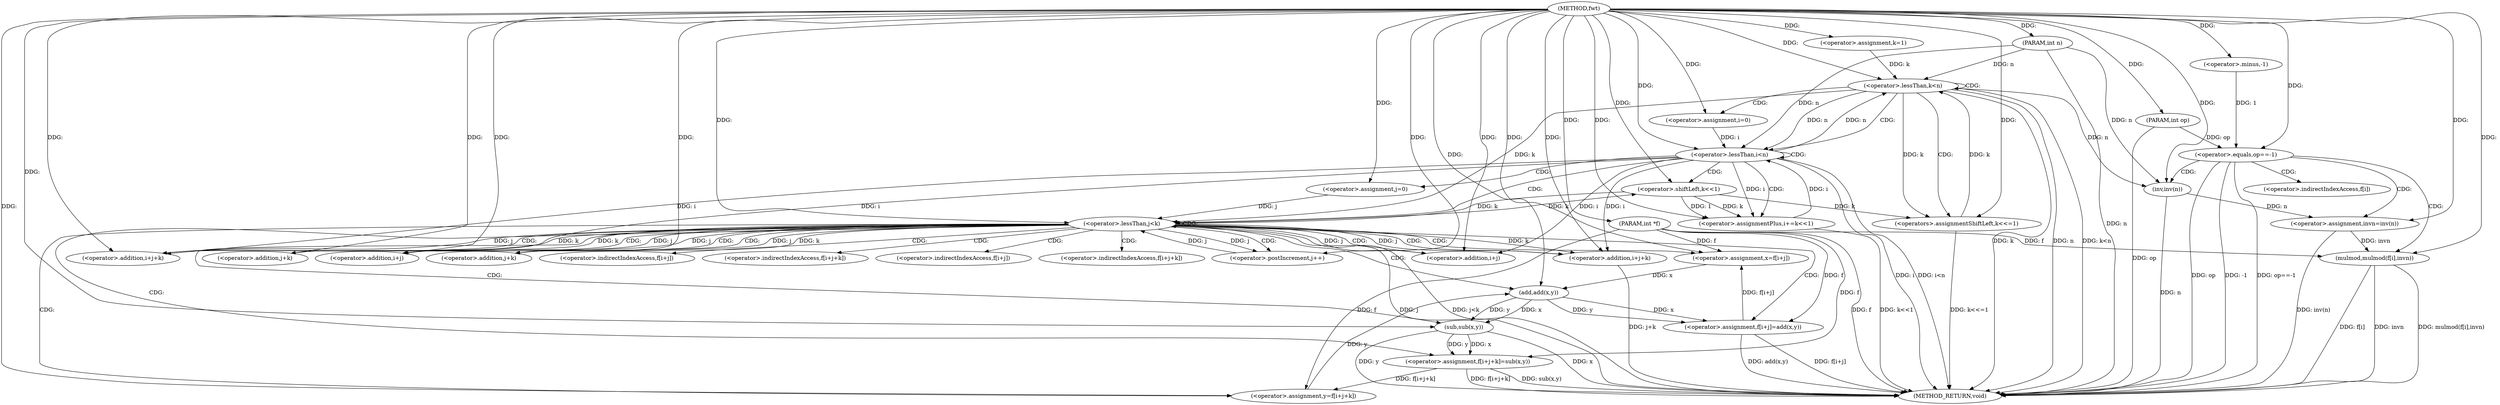 digraph "fwt" {  
"1000620" [label = "(METHOD,fwt)" ]
"1000717" [label = "(METHOD_RETURN,void)" ]
"1000621" [label = "(PARAM,int *f)" ]
"1000622" [label = "(PARAM,int n)" ]
"1000623" [label = "(PARAM,int op)" ]
"1000627" [label = "(<operator>.assignment,k=1)" ]
"1000630" [label = "(<operator>.lessThan,k<n)" ]
"1000633" [label = "(<operators>.assignmentShiftLeft,k<<=1)" ]
"1000702" [label = "(<operator>.equals,op==-1)" ]
"1000708" [label = "(<operator>.assignment,invn=inv(n))" ]
"1000712" [label = "(mulmod,mulmod(f[i],invn))" ]
"1000639" [label = "(<operator>.assignment,i=0)" ]
"1000642" [label = "(<operator>.lessThan,i<n)" ]
"1000645" [label = "(<operator>.assignmentPlus,i+=k<<1)" ]
"1000704" [label = "(<operator>.minus,-1)" ]
"1000710" [label = "(inv,inv(n))" ]
"1000647" [label = "(<operator>.shiftLeft,k<<1)" ]
"1000653" [label = "(<operator>.assignment,j=0)" ]
"1000656" [label = "(<operator>.lessThan,j<k)" ]
"1000659" [label = "(<operator>.postIncrement,j++)" ]
"1000663" [label = "(<operator>.assignment,x=f[i+j])" ]
"1000671" [label = "(<operator>.assignment,y=f[i+j+k])" ]
"1000681" [label = "(<operator>.assignment,f[i+j]=add(x,y))" ]
"1000690" [label = "(<operator>.assignment,f[i+j+k]=sub(x,y))" ]
"1000667" [label = "(<operator>.addition,i+j)" ]
"1000675" [label = "(<operator>.addition,i+j+k)" ]
"1000687" [label = "(add,add(x,y))" ]
"1000698" [label = "(sub,sub(x,y))" ]
"1000677" [label = "(<operator>.addition,j+k)" ]
"1000684" [label = "(<operator>.addition,i+j)" ]
"1000693" [label = "(<operator>.addition,i+j+k)" ]
"1000695" [label = "(<operator>.addition,j+k)" ]
"1000713" [label = "(<operator>.indirectIndexAccess,f[i])" ]
"1000665" [label = "(<operator>.indirectIndexAccess,f[i+j])" ]
"1000673" [label = "(<operator>.indirectIndexAccess,f[i+j+k])" ]
"1000682" [label = "(<operator>.indirectIndexAccess,f[i+j])" ]
"1000691" [label = "(<operator>.indirectIndexAccess,f[i+j+k])" ]
  "1000621" -> "1000717"  [ label = "DDG: f"] 
  "1000622" -> "1000717"  [ label = "DDG: n"] 
  "1000623" -> "1000717"  [ label = "DDG: op"] 
  "1000630" -> "1000717"  [ label = "DDG: k"] 
  "1000630" -> "1000717"  [ label = "DDG: n"] 
  "1000630" -> "1000717"  [ label = "DDG: k<n"] 
  "1000702" -> "1000717"  [ label = "DDG: op"] 
  "1000702" -> "1000717"  [ label = "DDG: -1"] 
  "1000702" -> "1000717"  [ label = "DDG: op==-1"] 
  "1000710" -> "1000717"  [ label = "DDG: n"] 
  "1000708" -> "1000717"  [ label = "DDG: inv(n)"] 
  "1000712" -> "1000717"  [ label = "DDG: f[i]"] 
  "1000712" -> "1000717"  [ label = "DDG: invn"] 
  "1000712" -> "1000717"  [ label = "DDG: mulmod(f[i],invn)"] 
  "1000642" -> "1000717"  [ label = "DDG: i"] 
  "1000642" -> "1000717"  [ label = "DDG: i<n"] 
  "1000633" -> "1000717"  [ label = "DDG: k<<=1"] 
  "1000656" -> "1000717"  [ label = "DDG: j"] 
  "1000656" -> "1000717"  [ label = "DDG: j<k"] 
  "1000645" -> "1000717"  [ label = "DDG: k<<1"] 
  "1000681" -> "1000717"  [ label = "DDG: f[i+j]"] 
  "1000681" -> "1000717"  [ label = "DDG: add(x,y)"] 
  "1000693" -> "1000717"  [ label = "DDG: j+k"] 
  "1000690" -> "1000717"  [ label = "DDG: f[i+j+k]"] 
  "1000698" -> "1000717"  [ label = "DDG: x"] 
  "1000698" -> "1000717"  [ label = "DDG: y"] 
  "1000690" -> "1000717"  [ label = "DDG: sub(x,y)"] 
  "1000620" -> "1000621"  [ label = "DDG: "] 
  "1000620" -> "1000622"  [ label = "DDG: "] 
  "1000620" -> "1000623"  [ label = "DDG: "] 
  "1000620" -> "1000627"  [ label = "DDG: "] 
  "1000627" -> "1000630"  [ label = "DDG: k"] 
  "1000633" -> "1000630"  [ label = "DDG: k"] 
  "1000620" -> "1000630"  [ label = "DDG: "] 
  "1000642" -> "1000630"  [ label = "DDG: n"] 
  "1000622" -> "1000630"  [ label = "DDG: n"] 
  "1000630" -> "1000633"  [ label = "DDG: k"] 
  "1000647" -> "1000633"  [ label = "DDG: k"] 
  "1000620" -> "1000633"  [ label = "DDG: "] 
  "1000623" -> "1000702"  [ label = "DDG: op"] 
  "1000620" -> "1000702"  [ label = "DDG: "] 
  "1000704" -> "1000702"  [ label = "DDG: 1"] 
  "1000710" -> "1000708"  [ label = "DDG: n"] 
  "1000620" -> "1000639"  [ label = "DDG: "] 
  "1000647" -> "1000645"  [ label = "DDG: k"] 
  "1000647" -> "1000645"  [ label = "DDG: 1"] 
  "1000620" -> "1000704"  [ label = "DDG: "] 
  "1000620" -> "1000708"  [ label = "DDG: "] 
  "1000621" -> "1000712"  [ label = "DDG: f"] 
  "1000708" -> "1000712"  [ label = "DDG: invn"] 
  "1000620" -> "1000712"  [ label = "DDG: "] 
  "1000639" -> "1000642"  [ label = "DDG: i"] 
  "1000645" -> "1000642"  [ label = "DDG: i"] 
  "1000620" -> "1000642"  [ label = "DDG: "] 
  "1000630" -> "1000642"  [ label = "DDG: n"] 
  "1000622" -> "1000642"  [ label = "DDG: n"] 
  "1000642" -> "1000645"  [ label = "DDG: i"] 
  "1000620" -> "1000645"  [ label = "DDG: "] 
  "1000630" -> "1000710"  [ label = "DDG: n"] 
  "1000622" -> "1000710"  [ label = "DDG: n"] 
  "1000620" -> "1000710"  [ label = "DDG: "] 
  "1000656" -> "1000647"  [ label = "DDG: k"] 
  "1000620" -> "1000647"  [ label = "DDG: "] 
  "1000620" -> "1000653"  [ label = "DDG: "] 
  "1000653" -> "1000656"  [ label = "DDG: j"] 
  "1000659" -> "1000656"  [ label = "DDG: j"] 
  "1000620" -> "1000656"  [ label = "DDG: "] 
  "1000630" -> "1000656"  [ label = "DDG: k"] 
  "1000647" -> "1000656"  [ label = "DDG: k"] 
  "1000620" -> "1000659"  [ label = "DDG: "] 
  "1000656" -> "1000659"  [ label = "DDG: j"] 
  "1000681" -> "1000663"  [ label = "DDG: f[i+j]"] 
  "1000621" -> "1000663"  [ label = "DDG: f"] 
  "1000690" -> "1000671"  [ label = "DDG: f[i+j+k]"] 
  "1000621" -> "1000671"  [ label = "DDG: f"] 
  "1000620" -> "1000663"  [ label = "DDG: "] 
  "1000620" -> "1000671"  [ label = "DDG: "] 
  "1000687" -> "1000681"  [ label = "DDG: y"] 
  "1000687" -> "1000681"  [ label = "DDG: x"] 
  "1000698" -> "1000690"  [ label = "DDG: x"] 
  "1000698" -> "1000690"  [ label = "DDG: y"] 
  "1000621" -> "1000681"  [ label = "DDG: f"] 
  "1000621" -> "1000690"  [ label = "DDG: f"] 
  "1000642" -> "1000667"  [ label = "DDG: i"] 
  "1000620" -> "1000667"  [ label = "DDG: "] 
  "1000656" -> "1000667"  [ label = "DDG: j"] 
  "1000620" -> "1000675"  [ label = "DDG: "] 
  "1000642" -> "1000675"  [ label = "DDG: i"] 
  "1000656" -> "1000675"  [ label = "DDG: k"] 
  "1000656" -> "1000675"  [ label = "DDG: j"] 
  "1000663" -> "1000687"  [ label = "DDG: x"] 
  "1000620" -> "1000687"  [ label = "DDG: "] 
  "1000671" -> "1000687"  [ label = "DDG: y"] 
  "1000687" -> "1000698"  [ label = "DDG: x"] 
  "1000620" -> "1000698"  [ label = "DDG: "] 
  "1000687" -> "1000698"  [ label = "DDG: y"] 
  "1000620" -> "1000677"  [ label = "DDG: "] 
  "1000656" -> "1000677"  [ label = "DDG: j"] 
  "1000656" -> "1000677"  [ label = "DDG: k"] 
  "1000620" -> "1000684"  [ label = "DDG: "] 
  "1000642" -> "1000684"  [ label = "DDG: i"] 
  "1000656" -> "1000684"  [ label = "DDG: j"] 
  "1000620" -> "1000693"  [ label = "DDG: "] 
  "1000642" -> "1000693"  [ label = "DDG: i"] 
  "1000656" -> "1000693"  [ label = "DDG: k"] 
  "1000656" -> "1000693"  [ label = "DDG: j"] 
  "1000620" -> "1000695"  [ label = "DDG: "] 
  "1000656" -> "1000695"  [ label = "DDG: j"] 
  "1000656" -> "1000695"  [ label = "DDG: k"] 
  "1000630" -> "1000633"  [ label = "CDG: "] 
  "1000630" -> "1000642"  [ label = "CDG: "] 
  "1000630" -> "1000639"  [ label = "CDG: "] 
  "1000630" -> "1000630"  [ label = "CDG: "] 
  "1000702" -> "1000713"  [ label = "CDG: "] 
  "1000702" -> "1000708"  [ label = "CDG: "] 
  "1000702" -> "1000712"  [ label = "CDG: "] 
  "1000702" -> "1000710"  [ label = "CDG: "] 
  "1000642" -> "1000647"  [ label = "CDG: "] 
  "1000642" -> "1000656"  [ label = "CDG: "] 
  "1000642" -> "1000645"  [ label = "CDG: "] 
  "1000642" -> "1000642"  [ label = "CDG: "] 
  "1000642" -> "1000653"  [ label = "CDG: "] 
  "1000656" -> "1000681"  [ label = "CDG: "] 
  "1000656" -> "1000691"  [ label = "CDG: "] 
  "1000656" -> "1000671"  [ label = "CDG: "] 
  "1000656" -> "1000665"  [ label = "CDG: "] 
  "1000656" -> "1000673"  [ label = "CDG: "] 
  "1000656" -> "1000687"  [ label = "CDG: "] 
  "1000656" -> "1000684"  [ label = "CDG: "] 
  "1000656" -> "1000656"  [ label = "CDG: "] 
  "1000656" -> "1000682"  [ label = "CDG: "] 
  "1000656" -> "1000693"  [ label = "CDG: "] 
  "1000656" -> "1000667"  [ label = "CDG: "] 
  "1000656" -> "1000690"  [ label = "CDG: "] 
  "1000656" -> "1000659"  [ label = "CDG: "] 
  "1000656" -> "1000675"  [ label = "CDG: "] 
  "1000656" -> "1000695"  [ label = "CDG: "] 
  "1000656" -> "1000663"  [ label = "CDG: "] 
  "1000656" -> "1000677"  [ label = "CDG: "] 
  "1000656" -> "1000698"  [ label = "CDG: "] 
}
